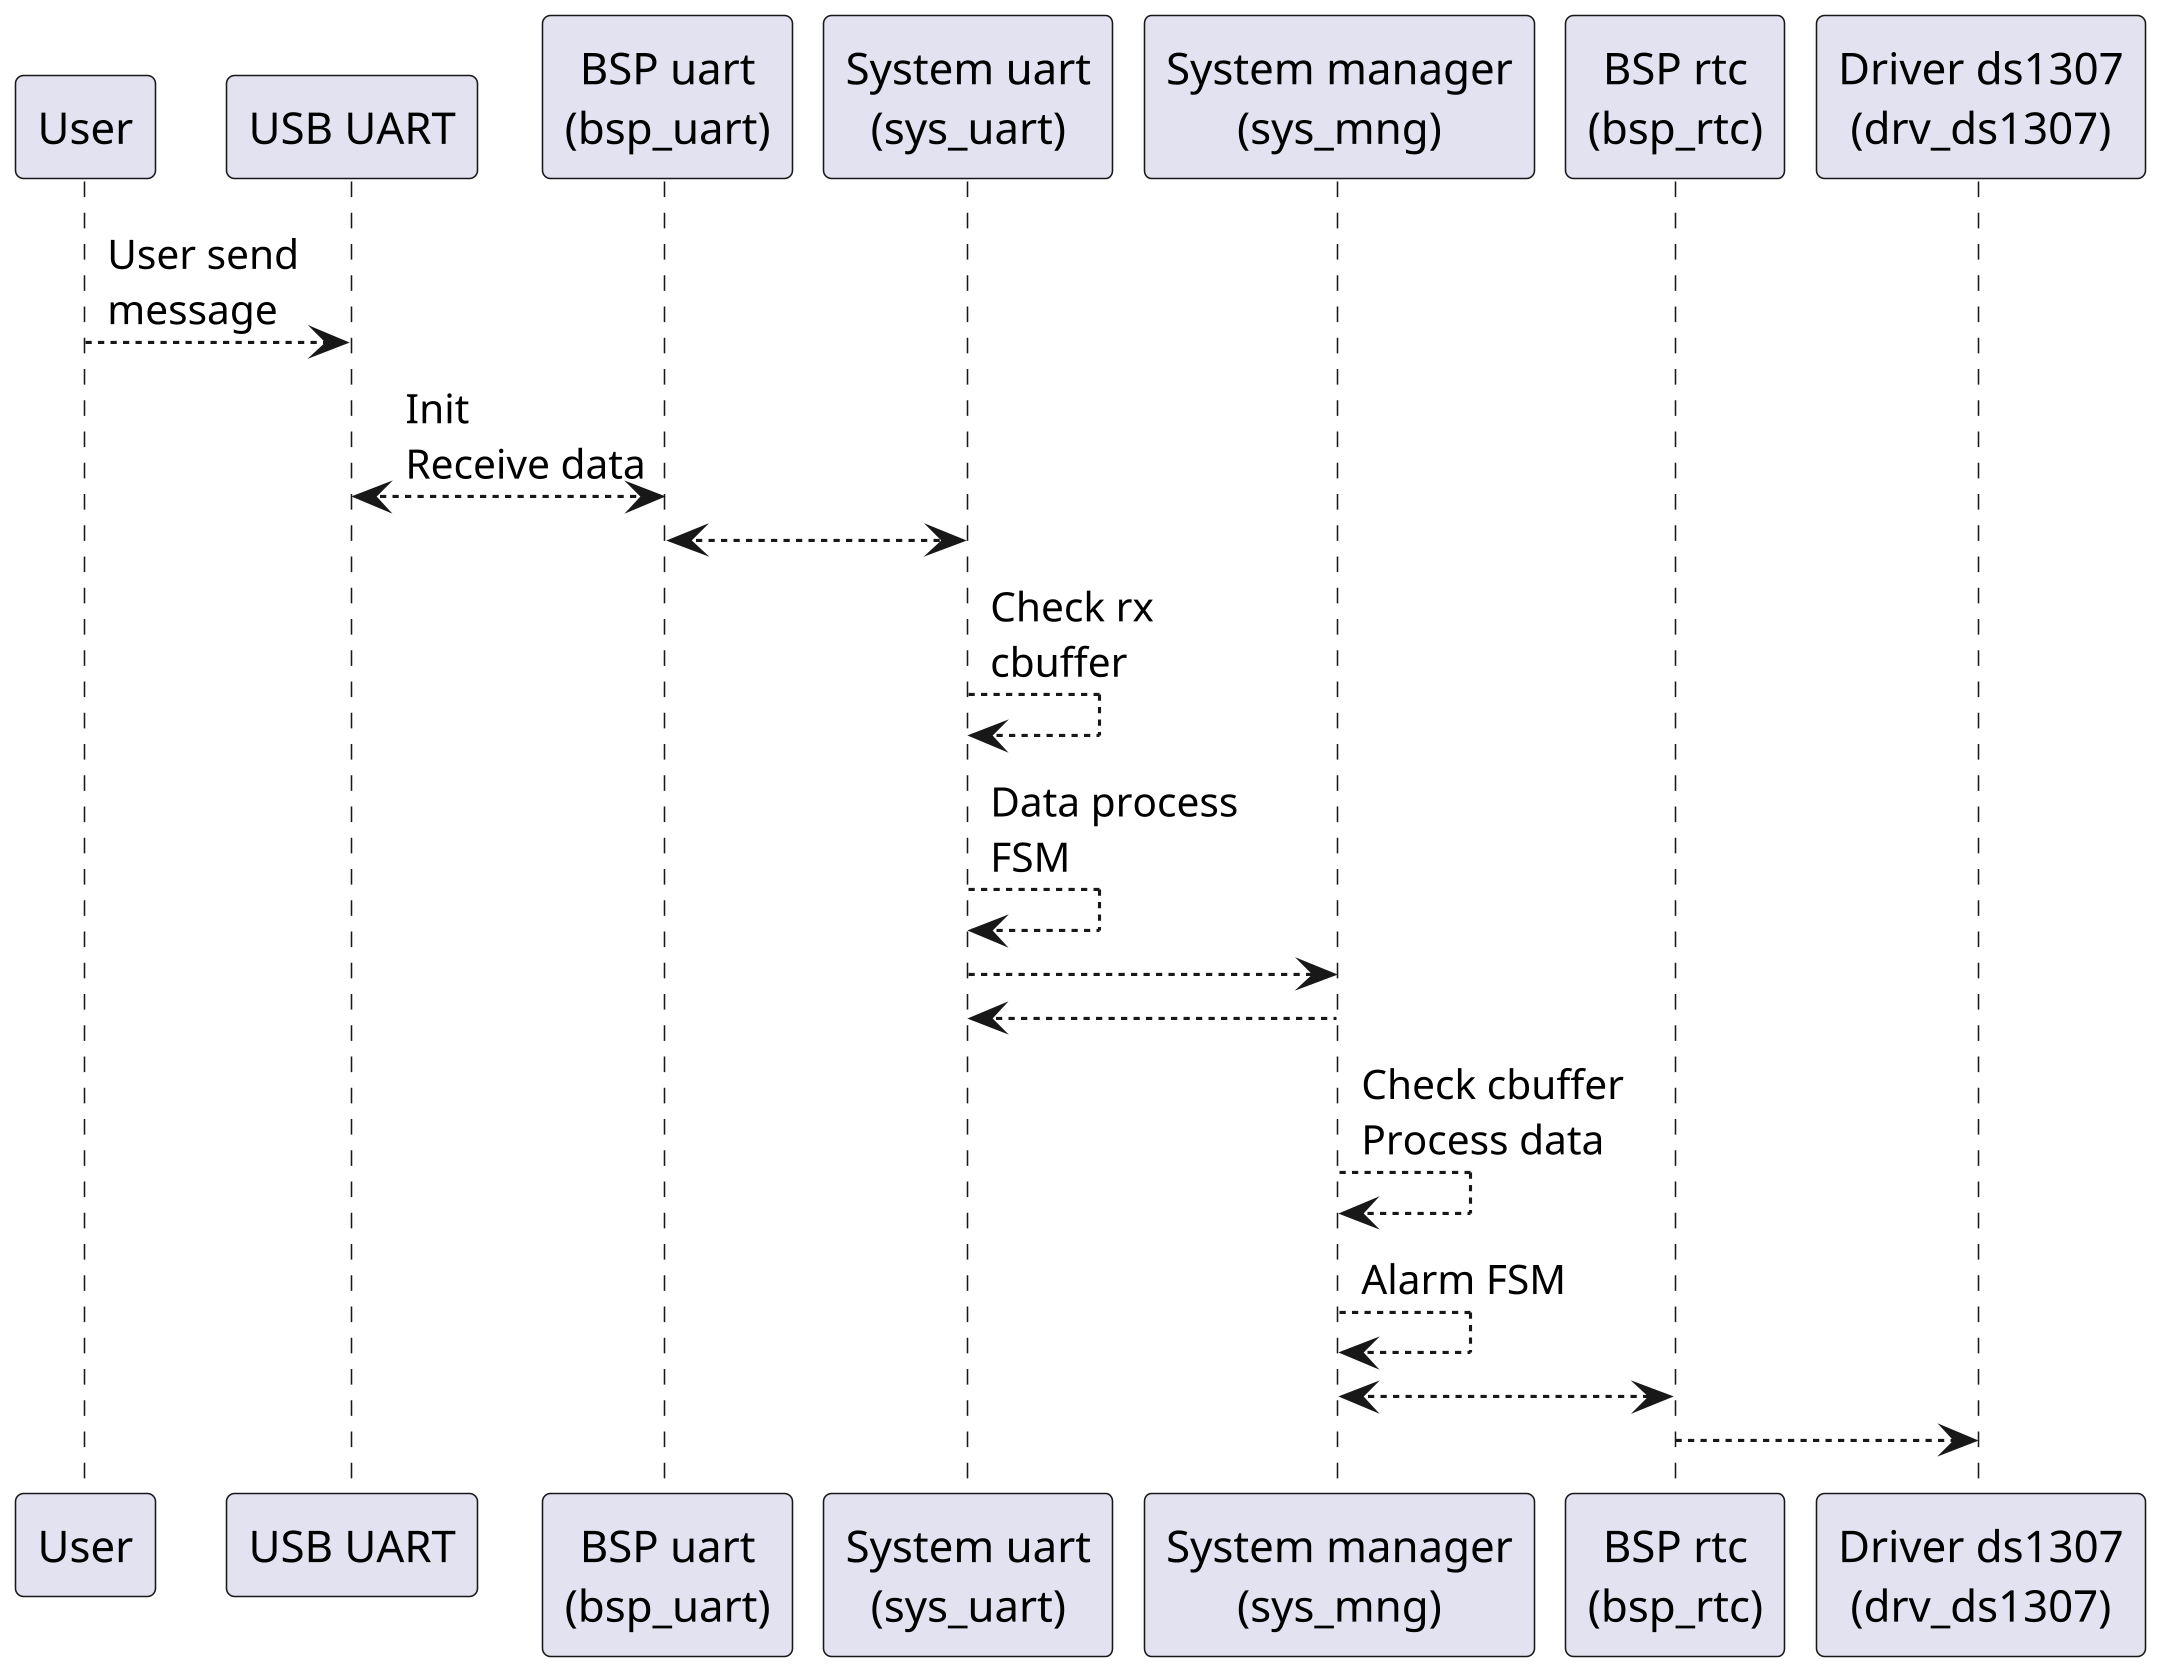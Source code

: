 @startuml

participant USER as "User"
participant USB_UART as "USB UART"
participant BSP_UART as "BSP uart\n(bsp_uart)"
participant SYS_UART as "System uart\n(sys_uart)"
participant SYS_MNG as "System manager\n(sys_mng)"
participant BSP_RTC as "BSP rtc\n(bsp_rtc)"
participant DRV_DS307 as "Driver ds1307\n(drv_ds1307)"

skinparam dpi 300

USER    --> USB_UART: User send\nmessage

USB_UART <--> BSP_UART: Init\nReceive data

BSP_UART <--> SYS_UART: 

SYS_UART --> SYS_UART: Check rx\ncbuffer

SYS_UART --> SYS_UART: Data process\nFSM

SYS_UART --> SYS_MNG: 

SYS_MNG --> SYS_UART:

SYS_MNG --> SYS_MNG: Check cbuffer\nProcess data

SYS_MNG --> SYS_MNG: Alarm FSM

SYS_MNG <--> BSP_RTC: 

BSP_RTC --> DRV_DS307: 


' group sys_data_mng [Topic button]
'   DRV_BTN --> SYS_MNG: Send message
'   note right of DRV_BTN
'     Message frames is defined in
'     sys_data_mng_msg_frame.h
'   end note
' end

' group sys_data_mng [Topic LED]
'   SYS_MNG --> SYS_LED: Send message
'   note right of SYS_MNG
'     Message frames is defined in
'     sys_data_mng_msg_frame.h
'   end note
' end

@enduml